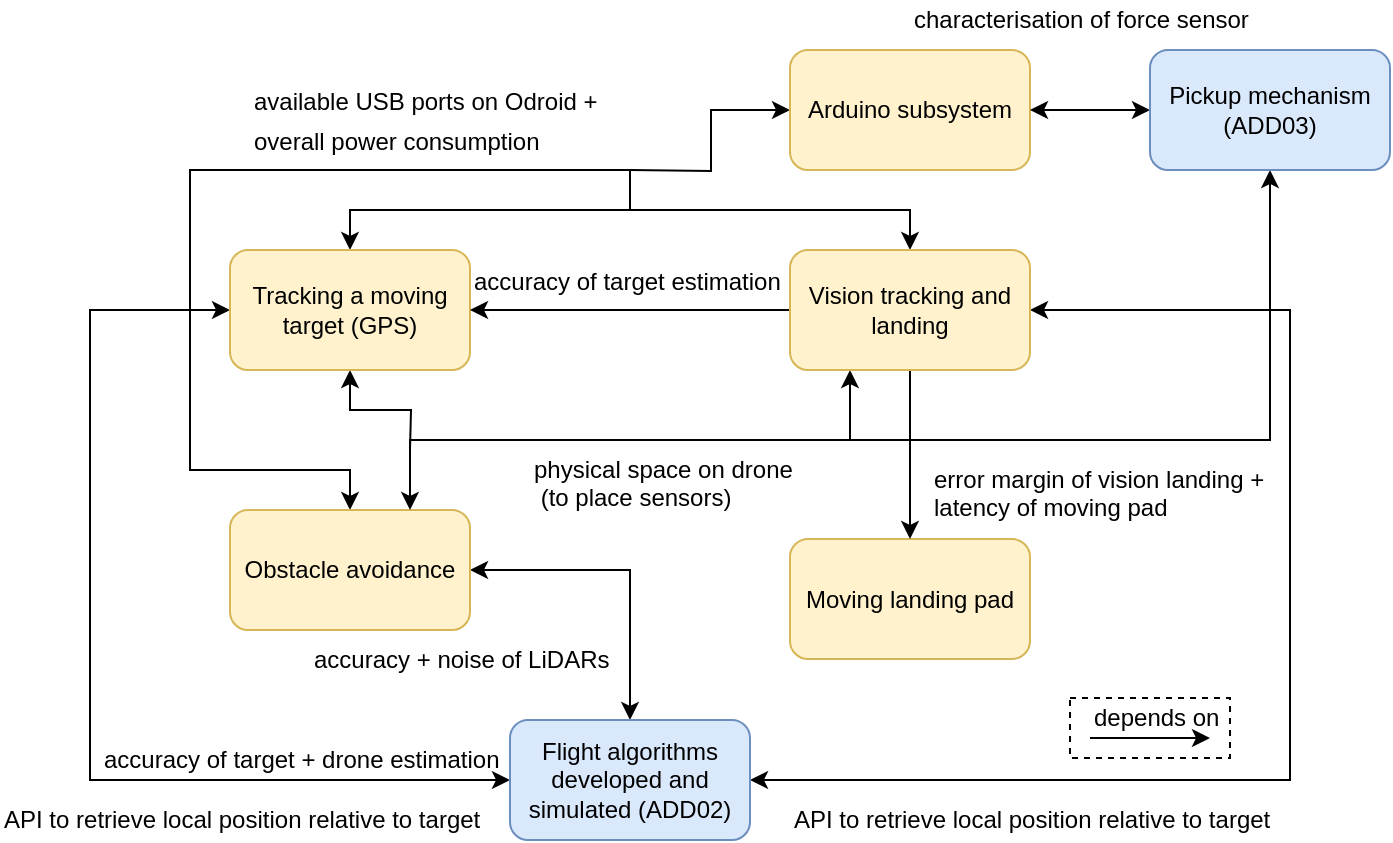 <mxfile version="10.7.7" type="github"><diagram id="1ksq_LXVTFBJsGOxavFk" name="Page-1"><mxGraphModel dx="840" dy="404" grid="1" gridSize="10" guides="1" tooltips="1" connect="1" arrows="1" fold="1" page="1" pageScale="1" pageWidth="827" pageHeight="1169" math="0" shadow="0"><root><mxCell id="0"/><mxCell id="1" parent="0"/><mxCell id="l9jRANVW1UFm4FMZHsQl-36" value="" style="rounded=0;whiteSpace=wrap;html=1;dashed=1;" vertex="1" parent="1"><mxGeometry x="590" y="429" width="80" height="30" as="geometry"/></mxCell><mxCell id="l9jRANVW1UFm4FMZHsQl-13" style="edgeStyle=orthogonalEdgeStyle;rounded=0;orthogonalLoop=1;jettySize=auto;html=1;exitX=0.5;exitY=0;exitDx=0;exitDy=0;entryX=0.5;entryY=0;entryDx=0;entryDy=0;startArrow=classic;startFill=1;" edge="1" parent="1" source="l9jRANVW1UFm4FMZHsQl-1" target="l9jRANVW1UFm4FMZHsQl-6"><mxGeometry relative="1" as="geometry"/></mxCell><mxCell id="l9jRANVW1UFm4FMZHsQl-21" style="edgeStyle=orthogonalEdgeStyle;rounded=0;orthogonalLoop=1;jettySize=auto;html=1;exitX=0.5;exitY=1;exitDx=0;exitDy=0;startArrow=classic;startFill=1;endArrow=none;endFill=0;" edge="1" parent="1" source="l9jRANVW1UFm4FMZHsQl-1"><mxGeometry relative="1" as="geometry"><mxPoint x="260" y="305" as="targetPoint"/></mxGeometry></mxCell><mxCell id="l9jRANVW1UFm4FMZHsQl-23" style="edgeStyle=orthogonalEdgeStyle;rounded=0;orthogonalLoop=1;jettySize=auto;html=1;startArrow=classic;startFill=1;endArrow=classic;endFill=1;entryX=0;entryY=0.5;entryDx=0;entryDy=0;" edge="1" parent="1" source="l9jRANVW1UFm4FMZHsQl-1" target="l9jRANVW1UFm4FMZHsQl-24"><mxGeometry relative="1" as="geometry"><mxPoint x="120" y="235" as="targetPoint"/><Array as="points"><mxPoint x="100" y="235"/><mxPoint x="100" y="470"/></Array></mxGeometry></mxCell><mxCell id="l9jRANVW1UFm4FMZHsQl-1" value="Tracking a moving target (GPS)" style="rounded=1;whiteSpace=wrap;html=1;fillColor=#fff2cc;strokeColor=#d6b656;" vertex="1" parent="1"><mxGeometry x="170" y="205" width="120" height="60" as="geometry"/></mxCell><mxCell id="l9jRANVW1UFm4FMZHsQl-2" value="" style="endArrow=classic;html=1;" edge="1" parent="1"><mxGeometry width="50" height="50" relative="1" as="geometry"><mxPoint x="600" y="449" as="sourcePoint"/><mxPoint x="660" y="449" as="targetPoint"/></mxGeometry></mxCell><mxCell id="l9jRANVW1UFm4FMZHsQl-3" value="depends on" style="text;html=1;resizable=0;points=[];autosize=1;align=left;verticalAlign=top;spacingTop=-4;" vertex="1" parent="1"><mxGeometry x="600" y="429" width="80" height="20" as="geometry"/></mxCell><mxCell id="l9jRANVW1UFm4FMZHsQl-4" value="Moving landing pad" style="rounded=1;whiteSpace=wrap;html=1;fillColor=#fff2cc;strokeColor=#d6b656;" vertex="1" parent="1"><mxGeometry x="450" y="349.5" width="120" height="60" as="geometry"/></mxCell><mxCell id="l9jRANVW1UFm4FMZHsQl-14" style="edgeStyle=orthogonalEdgeStyle;rounded=0;orthogonalLoop=1;jettySize=auto;html=1;exitX=0.5;exitY=0;exitDx=0;exitDy=0;startArrow=classic;startFill=1;endArrow=none;endFill=0;" edge="1" parent="1" source="l9jRANVW1UFm4FMZHsQl-5"><mxGeometry relative="1" as="geometry"><mxPoint x="370" y="185" as="targetPoint"/><Array as="points"><mxPoint x="230" y="315"/><mxPoint x="150" y="315"/><mxPoint x="150" y="165"/><mxPoint x="370" y="165"/></Array></mxGeometry></mxCell><mxCell id="l9jRANVW1UFm4FMZHsQl-25" style="edgeStyle=orthogonalEdgeStyle;rounded=0;orthogonalLoop=1;jettySize=auto;html=1;entryX=0.5;entryY=0;entryDx=0;entryDy=0;startArrow=classic;startFill=1;endArrow=classic;endFill=1;" edge="1" parent="1" source="l9jRANVW1UFm4FMZHsQl-5" target="l9jRANVW1UFm4FMZHsQl-24"><mxGeometry relative="1" as="geometry"/></mxCell><mxCell id="l9jRANVW1UFm4FMZHsQl-5" value="Obstacle avoidance" style="rounded=1;whiteSpace=wrap;html=1;fillColor=#fff2cc;strokeColor=#d6b656;" vertex="1" parent="1"><mxGeometry x="170" y="335" width="120" height="60" as="geometry"/></mxCell><mxCell id="l9jRANVW1UFm4FMZHsQl-7" style="edgeStyle=orthogonalEdgeStyle;rounded=0;orthogonalLoop=1;jettySize=auto;html=1;entryX=1;entryY=0.5;entryDx=0;entryDy=0;" edge="1" parent="1" source="l9jRANVW1UFm4FMZHsQl-6" target="l9jRANVW1UFm4FMZHsQl-1"><mxGeometry relative="1" as="geometry"/></mxCell><mxCell id="l9jRANVW1UFm4FMZHsQl-9" style="edgeStyle=orthogonalEdgeStyle;rounded=0;orthogonalLoop=1;jettySize=auto;html=1;entryX=0.5;entryY=0;entryDx=0;entryDy=0;" edge="1" parent="1" source="l9jRANVW1UFm4FMZHsQl-6" target="l9jRANVW1UFm4FMZHsQl-4"><mxGeometry relative="1" as="geometry"/></mxCell><mxCell id="l9jRANVW1UFm4FMZHsQl-11" style="edgeStyle=orthogonalEdgeStyle;rounded=0;orthogonalLoop=1;jettySize=auto;html=1;exitX=0.25;exitY=1;exitDx=0;exitDy=0;entryX=0.75;entryY=0;entryDx=0;entryDy=0;startArrow=classic;startFill=1;" edge="1" parent="1" source="l9jRANVW1UFm4FMZHsQl-6" target="l9jRANVW1UFm4FMZHsQl-5"><mxGeometry relative="1" as="geometry"/></mxCell><mxCell id="l9jRANVW1UFm4FMZHsQl-26" style="edgeStyle=orthogonalEdgeStyle;rounded=0;orthogonalLoop=1;jettySize=auto;html=1;entryX=1;entryY=0.5;entryDx=0;entryDy=0;startArrow=classic;startFill=1;endArrow=classic;endFill=1;" edge="1" parent="1" source="l9jRANVW1UFm4FMZHsQl-6" target="l9jRANVW1UFm4FMZHsQl-24"><mxGeometry relative="1" as="geometry"><Array as="points"><mxPoint x="700" y="235"/><mxPoint x="700" y="470"/></Array></mxGeometry></mxCell><mxCell id="l9jRANVW1UFm4FMZHsQl-6" value="Vision tracking and landing" style="rounded=1;whiteSpace=wrap;html=1;fillColor=#fff2cc;strokeColor=#d6b656;" vertex="1" parent="1"><mxGeometry x="450" y="205" width="120" height="60" as="geometry"/></mxCell><mxCell id="l9jRANVW1UFm4FMZHsQl-8" value="accuracy of target estimation&lt;br&gt;" style="text;html=1;resizable=0;points=[];autosize=1;align=left;verticalAlign=top;spacingTop=-4;" vertex="1" parent="1"><mxGeometry x="290" y="211" width="170" height="20" as="geometry"/></mxCell><mxCell id="l9jRANVW1UFm4FMZHsQl-10" value="error margin of vision landing +&lt;br&gt;latency of moving pad&lt;br&gt;" style="text;html=1;resizable=0;points=[];autosize=1;align=left;verticalAlign=top;spacingTop=-4;" vertex="1" parent="1"><mxGeometry x="520" y="310" width="180" height="30" as="geometry"/></mxCell><mxCell id="l9jRANVW1UFm4FMZHsQl-12" value="physical space on drone&lt;br&gt;&amp;nbsp;(to place sensors)" style="text;html=1;resizable=0;points=[];autosize=1;align=left;verticalAlign=top;spacingTop=-4;" vertex="1" parent="1"><mxGeometry x="320" y="305" width="140" height="30" as="geometry"/></mxCell><mxCell id="l9jRANVW1UFm4FMZHsQl-15" value="overall power consumption" style="text;html=1;resizable=0;points=[];autosize=1;align=left;verticalAlign=top;spacingTop=-4;" vertex="1" parent="1"><mxGeometry x="180" y="141" width="160" height="20" as="geometry"/></mxCell><mxCell id="l9jRANVW1UFm4FMZHsQl-16" value="available USB ports on Odroid +" style="text;html=1;resizable=0;points=[];autosize=1;align=left;verticalAlign=top;spacingTop=-4;" vertex="1" parent="1"><mxGeometry x="180" y="121" width="190" height="20" as="geometry"/></mxCell><mxCell id="l9jRANVW1UFm4FMZHsQl-18" style="edgeStyle=orthogonalEdgeStyle;rounded=0;orthogonalLoop=1;jettySize=auto;html=1;exitX=0;exitY=0.5;exitDx=0;exitDy=0;startArrow=classic;startFill=1;endArrow=none;endFill=0;" edge="1" parent="1" source="l9jRANVW1UFm4FMZHsQl-17"><mxGeometry relative="1" as="geometry"><mxPoint x="370" y="165" as="targetPoint"/></mxGeometry></mxCell><mxCell id="l9jRANVW1UFm4FMZHsQl-17" value="Arduino subsystem" style="rounded=1;whiteSpace=wrap;html=1;fillColor=#fff2cc;strokeColor=#d6b656;" vertex="1" parent="1"><mxGeometry x="450" y="105" width="120" height="60" as="geometry"/></mxCell><mxCell id="l9jRANVW1UFm4FMZHsQl-24" value="Flight algorithms developed and simulated (ADD02)" style="rounded=1;whiteSpace=wrap;html=1;fillColor=#dae8fc;strokeColor=#6c8ebf;" vertex="1" parent="1"><mxGeometry x="310" y="440" width="120" height="60" as="geometry"/></mxCell><mxCell id="l9jRANVW1UFm4FMZHsQl-27" value="accuracy + noise of LiDARs" style="text;html=1;resizable=0;points=[];autosize=1;align=left;verticalAlign=top;spacingTop=-4;" vertex="1" parent="1"><mxGeometry x="210" y="399.5" width="160" height="20" as="geometry"/></mxCell><mxCell id="l9jRANVW1UFm4FMZHsQl-28" value="API to retrieve local position relative to target" style="text;html=1;resizable=0;points=[];autosize=1;align=left;verticalAlign=top;spacingTop=-4;" vertex="1" parent="1"><mxGeometry x="450" y="480" width="250" height="20" as="geometry"/></mxCell><mxCell id="l9jRANVW1UFm4FMZHsQl-29" value="API to retrieve local position relative to target" style="text;html=1;resizable=0;points=[];autosize=1;align=left;verticalAlign=top;spacingTop=-4;" vertex="1" parent="1"><mxGeometry x="55" y="480" width="250" height="20" as="geometry"/></mxCell><mxCell id="l9jRANVW1UFm4FMZHsQl-30" value="accuracy of target + drone estimation&lt;br&gt;" style="text;html=1;resizable=0;points=[];autosize=1;align=left;verticalAlign=top;spacingTop=-4;" vertex="1" parent="1"><mxGeometry x="105" y="450" width="210" height="20" as="geometry"/></mxCell><mxCell id="l9jRANVW1UFm4FMZHsQl-32" value="" style="edgeStyle=orthogonalEdgeStyle;rounded=0;orthogonalLoop=1;jettySize=auto;html=1;startArrow=classic;startFill=1;endArrow=classic;endFill=1;" edge="1" parent="1" source="l9jRANVW1UFm4FMZHsQl-31" target="l9jRANVW1UFm4FMZHsQl-17"><mxGeometry relative="1" as="geometry"/></mxCell><mxCell id="l9jRANVW1UFm4FMZHsQl-33" style="edgeStyle=orthogonalEdgeStyle;rounded=0;orthogonalLoop=1;jettySize=auto;html=1;startArrow=classic;startFill=1;endArrow=none;endFill=0;" edge="1" parent="1" source="l9jRANVW1UFm4FMZHsQl-31"><mxGeometry relative="1" as="geometry"><mxPoint x="480" y="300" as="targetPoint"/><Array as="points"><mxPoint x="690" y="300"/></Array></mxGeometry></mxCell><mxCell id="l9jRANVW1UFm4FMZHsQl-31" value="Pickup mechanism (ADD03)" style="rounded=1;whiteSpace=wrap;html=1;fillColor=#dae8fc;strokeColor=#6c8ebf;" vertex="1" parent="1"><mxGeometry x="630" y="105" width="120" height="60" as="geometry"/></mxCell><mxCell id="l9jRANVW1UFm4FMZHsQl-38" value="characterisation of force sensor" style="text;html=1;resizable=0;points=[];autosize=1;align=left;verticalAlign=top;spacingTop=-4;" vertex="1" parent="1"><mxGeometry x="510" y="80" width="180" height="20" as="geometry"/></mxCell></root></mxGraphModel></diagram></mxfile>